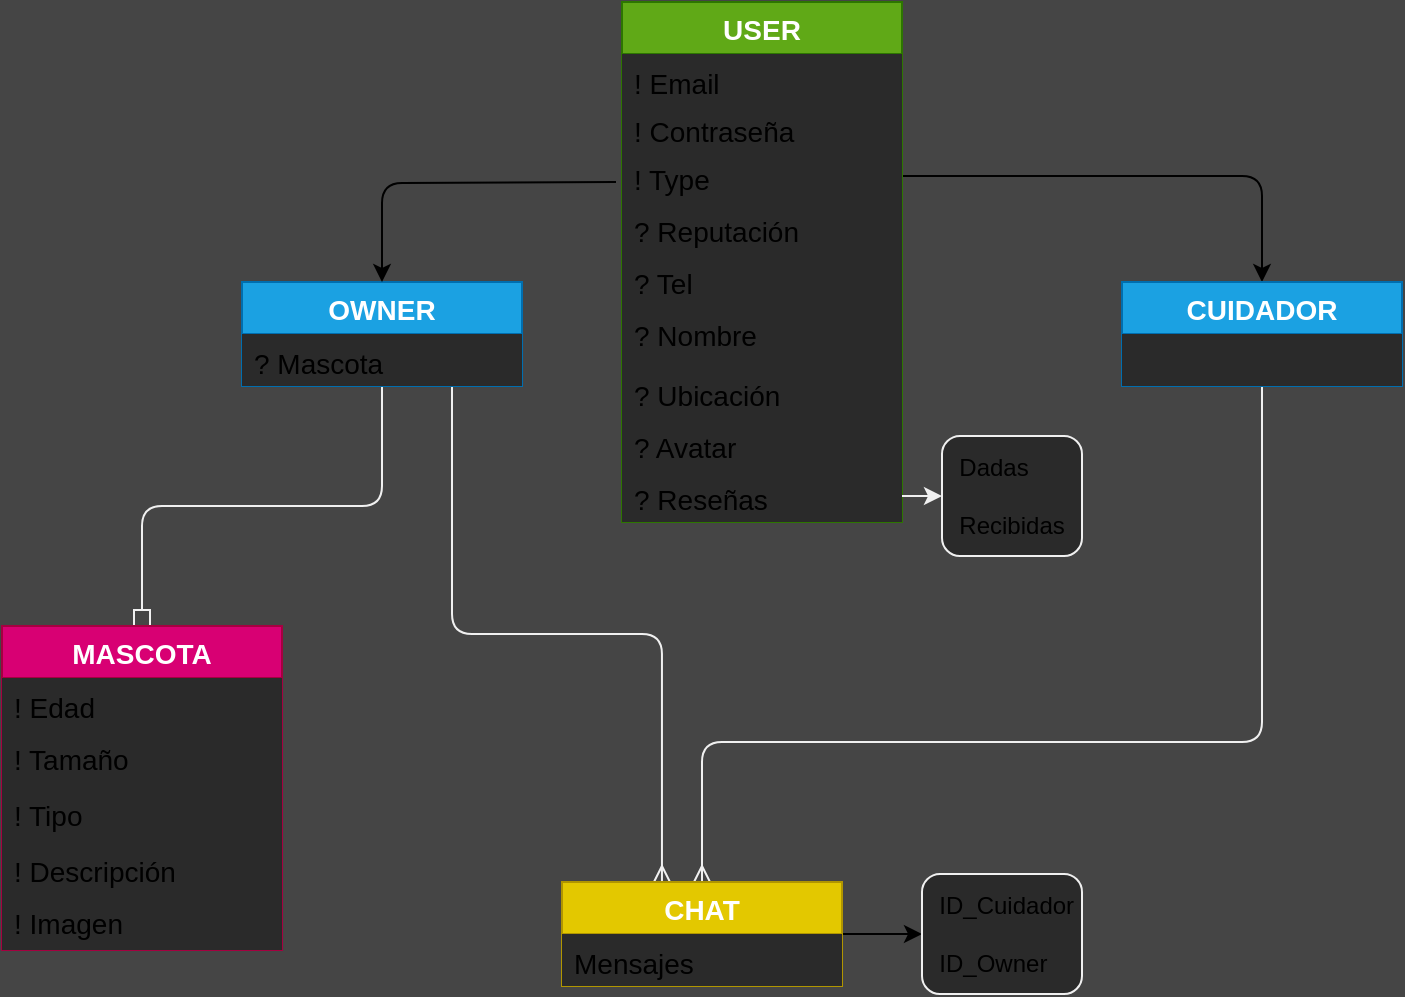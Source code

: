 <mxfile version="13.10.0" type="embed">
    <diagram id="NVehdqpk39zhvvLtluJd" name="Page-1">
        <mxGraphModel dx="785" dy="656" grid="0" gridSize="10" guides="1" tooltips="1" connect="1" arrows="1" fold="1" page="1" pageScale="1" pageWidth="850" pageHeight="1100" background="#454545" math="0" shadow="0">
            <root>
                <mxCell id="0"/>
                <mxCell id="1" parent="0"/>
                <mxCell id="85" style="edgeStyle=orthogonalEdgeStyle;curved=0;rounded=1;sketch=0;orthogonalLoop=1;jettySize=auto;html=1;entryX=0.5;entryY=0;entryDx=0;entryDy=0;strokeColor=#f0f0f0;endArrow=box;endFill=0;fontSize=14;" parent="1" source="29" target="53" edge="1">
                    <mxGeometry relative="1" as="geometry"/>
                </mxCell>
                <mxCell id="98" style="rounded=1;sketch=0;orthogonalLoop=1;jettySize=auto;elbow=vertical;html=1;exitX=0.75;exitY=1;exitDx=0;exitDy=0;strokeColor=#f0f0f0;edgeStyle=elbowEdgeStyle;endArrow=ERmany;endFill=0;entryX=0.357;entryY=0;entryDx=0;entryDy=0;entryPerimeter=0;fontSize=14;" parent="1" source="29" target="87" edge="1">
                    <mxGeometry relative="1" as="geometry">
                        <mxPoint x="540" y="380" as="targetPoint"/>
                    </mxGeometry>
                </mxCell>
                <mxCell id="29" value="OWNER" style="swimlane;fontStyle=1;childLayout=stackLayout;horizontal=1;startSize=26;fillColor=#1ba1e2;horizontalStack=0;resizeParent=1;resizeParentMax=0;resizeLast=0;collapsible=1;marginBottom=0;rounded=0;sketch=0;strokeColor=#006EAF;fontColor=#ffffff;swimlaneFillColor=#ffffff;fontSize=14;" parent="1" vertex="1">
                    <mxGeometry x="160" y="210" width="140" height="52" as="geometry"/>
                </mxCell>
                <mxCell id="31" value="? Mascota" style="text;strokeColor=none;align=left;verticalAlign=top;spacingLeft=4;spacingRight=4;overflow=hidden;rotatable=0;points=[[0,0.5],[1,0.5]];portConstraint=eastwest;fillColor=#2a2a2a;fontSize=14;" parent="29" vertex="1">
                    <mxGeometry y="26" width="140" height="26" as="geometry"/>
                </mxCell>
                <mxCell id="44" style="edgeStyle=orthogonalEdgeStyle;curved=0;rounded=1;sketch=0;orthogonalLoop=1;jettySize=auto;html=1;entryX=0.5;entryY=0;entryDx=0;entryDy=0;exitX=1;exitY=0.5;exitDx=0;exitDy=0;fontSize=14;" parent="1" source="43" target="40" edge="1">
                    <mxGeometry relative="1" as="geometry">
                        <mxPoint x="492" y="80" as="sourcePoint"/>
                    </mxGeometry>
                </mxCell>
                <mxCell id="34" value="USER" style="swimlane;fontStyle=1;childLayout=stackLayout;horizontal=1;startSize=26;fillColor=#60a917;horizontalStack=0;resizeParent=1;resizeParentMax=0;resizeLast=0;collapsible=1;marginBottom=0;rounded=0;sketch=0;strokeColor=#2D7600;fontColor=#ffffff;swimlaneFillColor=#ffffff;fontSize=14;" parent="1" vertex="1">
                    <mxGeometry x="350" y="70" width="140" height="260" as="geometry"/>
                </mxCell>
                <mxCell id="37" value="! Email" style="text;strokeColor=none;align=left;verticalAlign=top;spacingLeft=4;spacingRight=4;overflow=hidden;rotatable=0;points=[[0,0.5],[1,0.5]];portConstraint=eastwest;fillColor=#2a2a2a;fontSize=14;" parent="34" vertex="1">
                    <mxGeometry y="26" width="140" height="24" as="geometry"/>
                </mxCell>
                <mxCell id="79" value="! Contraseña" style="text;strokeColor=none;align=left;verticalAlign=top;spacingLeft=4;spacingRight=4;overflow=hidden;rotatable=0;points=[[0,0.5],[1,0.5]];portConstraint=eastwest;fillColor=#2a2a2a;fontSize=14;" parent="34" vertex="1">
                    <mxGeometry y="50" width="140" height="24" as="geometry"/>
                </mxCell>
                <mxCell id="43" value="! Type" style="text;strokeColor=none;align=left;verticalAlign=top;spacingLeft=4;spacingRight=4;overflow=hidden;rotatable=0;points=[[0,0.5],[1,0.5]];portConstraint=eastwest;fillColor=#2a2a2a;fontSize=14;" parent="34" vertex="1">
                    <mxGeometry y="74" width="140" height="26" as="geometry"/>
                </mxCell>
                <mxCell id="42" value="? Reputación" style="text;strokeColor=none;align=left;verticalAlign=top;spacingLeft=4;spacingRight=4;overflow=hidden;rotatable=0;points=[[0,0.5],[1,0.5]];portConstraint=eastwest;fillColor=#2a2a2a;fontSize=14;" parent="34" vertex="1">
                    <mxGeometry y="100" width="140" height="26" as="geometry"/>
                </mxCell>
                <mxCell id="36" value="? Tel" style="text;strokeColor=none;align=left;verticalAlign=top;spacingLeft=4;spacingRight=4;overflow=hidden;rotatable=0;points=[[0,0.5],[1,0.5]];portConstraint=eastwest;fillColor=#2a2a2a;fontSize=14;" parent="34" vertex="1">
                    <mxGeometry y="126" width="140" height="26" as="geometry"/>
                </mxCell>
                <mxCell id="45" value="? Nombre" style="text;strokeColor=none;align=left;verticalAlign=top;spacingLeft=4;spacingRight=4;overflow=hidden;rotatable=0;points=[[0,0.5],[1,0.5]];portConstraint=eastwest;fillColor=#2a2a2a;fontSize=14;" parent="34" vertex="1">
                    <mxGeometry y="152" width="140" height="30" as="geometry"/>
                </mxCell>
                <mxCell id="35" value="? Ubicación" style="text;strokeColor=none;align=left;verticalAlign=top;spacingLeft=4;spacingRight=4;overflow=hidden;rotatable=0;points=[[0,0.5],[1,0.5]];portConstraint=eastwest;fillColor=#2a2a2a;fontSize=14;" parent="34" vertex="1">
                    <mxGeometry y="182" width="140" height="26" as="geometry"/>
                </mxCell>
                <mxCell id="59" value="? Avatar" style="text;strokeColor=none;align=left;verticalAlign=top;spacingLeft=4;spacingRight=4;overflow=hidden;rotatable=0;points=[[0,0.5],[1,0.5]];portConstraint=eastwest;fillColor=#2a2a2a;fontSize=14;" parent="34" vertex="1">
                    <mxGeometry y="208" width="140" height="26" as="geometry"/>
                </mxCell>
                <mxCell id="102" value="? Reseñas" style="text;strokeColor=none;align=left;verticalAlign=top;spacingLeft=4;spacingRight=4;overflow=hidden;rotatable=0;points=[[0,0.5],[1,0.5]];portConstraint=eastwest;fillColor=#2a2a2a;fontSize=14;" parent="34" vertex="1">
                    <mxGeometry y="234" width="140" height="26" as="geometry"/>
                </mxCell>
                <mxCell id="38" style="edgeStyle=orthogonalEdgeStyle;curved=0;rounded=1;sketch=0;orthogonalLoop=1;jettySize=auto;html=1;entryX=0.5;entryY=0;entryDx=0;entryDy=0;fontSize=14;" parent="1" target="29" edge="1">
                    <mxGeometry relative="1" as="geometry">
                        <mxPoint x="347" y="160" as="sourcePoint"/>
                    </mxGeometry>
                </mxCell>
                <mxCell id="99" style="edgeStyle=elbowEdgeStyle;rounded=1;sketch=0;orthogonalLoop=1;jettySize=auto;elbow=vertical;html=1;exitX=0.5;exitY=1;exitDx=0;exitDy=0;strokeColor=#f0f0f0;endArrow=ERmany;endFill=0;fontSize=14;" parent="1" source="40" target="87" edge="1">
                    <mxGeometry relative="1" as="geometry">
                        <mxPoint x="570" y="380" as="targetPoint"/>
                        <Array as="points">
                            <mxPoint x="580" y="440"/>
                        </Array>
                    </mxGeometry>
                </mxCell>
                <mxCell id="40" value="CUIDADOR" style="swimlane;fontStyle=1;childLayout=stackLayout;horizontal=1;startSize=26;fillColor=#1ba1e2;horizontalStack=0;resizeParent=1;resizeParentMax=0;resizeLast=0;collapsible=1;marginBottom=0;rounded=0;sketch=0;strokeColor=#006EAF;fontColor=#ffffff;swimlaneFillColor=#ffffff;fontSize=14;" parent="1" vertex="1">
                    <mxGeometry x="600" y="210" width="140" height="52" as="geometry"/>
                </mxCell>
                <mxCell id="101" value="" style="text;strokeColor=none;align=left;verticalAlign=top;spacingLeft=4;spacingRight=4;overflow=hidden;rotatable=0;points=[[0,0.5],[1,0.5]];portConstraint=eastwest;fillColor=#2a2a2a;fontSize=14;" parent="40" vertex="1">
                    <mxGeometry y="26" width="140" height="26" as="geometry"/>
                </mxCell>
                <mxCell id="53" value="MASCOTA" style="swimlane;fontStyle=1;childLayout=stackLayout;horizontal=1;startSize=26;fillColor=#d80073;horizontalStack=0;resizeParent=1;resizeParentMax=0;resizeLast=0;collapsible=1;marginBottom=0;rounded=0;sketch=0;strokeColor=#A50040;fontColor=#ffffff;swimlaneFillColor=#ffffff;fontSize=14;" parent="1" vertex="1">
                    <mxGeometry x="40" y="382" width="140" height="162" as="geometry"/>
                </mxCell>
                <mxCell id="54" value="! Edad" style="text;strokeColor=none;align=left;verticalAlign=top;spacingLeft=4;spacingRight=4;overflow=hidden;rotatable=0;points=[[0,0.5],[1,0.5]];portConstraint=eastwest;fillColor=#2a2a2a;fontSize=14;" parent="53" vertex="1">
                    <mxGeometry y="26" width="140" height="26" as="geometry"/>
                </mxCell>
                <mxCell id="55" value="! Tamaño" style="text;strokeColor=none;align=left;verticalAlign=top;spacingLeft=4;spacingRight=4;overflow=hidden;rotatable=0;points=[[0,0.5],[1,0.5]];portConstraint=eastwest;fillColor=#2a2a2a;fontSize=14;" parent="53" vertex="1">
                    <mxGeometry y="52" width="140" height="28" as="geometry"/>
                </mxCell>
                <mxCell id="56" value="! Tipo" style="text;strokeColor=none;align=left;verticalAlign=top;spacingLeft=4;spacingRight=4;overflow=hidden;rotatable=0;points=[[0,0.5],[1,0.5]];portConstraint=eastwest;fillColor=#2a2a2a;fontSize=14;" parent="53" vertex="1">
                    <mxGeometry y="80" width="140" height="28" as="geometry"/>
                </mxCell>
                <mxCell id="58" value="! Descripción" style="text;strokeColor=none;align=left;verticalAlign=top;spacingLeft=4;spacingRight=4;overflow=hidden;rotatable=0;points=[[0,0.5],[1,0.5]];portConstraint=eastwest;fillColor=#2a2a2a;fontSize=14;" parent="53" vertex="1">
                    <mxGeometry y="108" width="140" height="26" as="geometry"/>
                </mxCell>
                <mxCell id="57" value="! Imagen" style="text;strokeColor=none;align=left;verticalAlign=top;spacingLeft=4;spacingRight=4;overflow=hidden;rotatable=0;points=[[0,0.5],[1,0.5]];portConstraint=eastwest;fillColor=#2a2a2a;fontSize=14;" parent="53" vertex="1">
                    <mxGeometry y="134" width="140" height="28" as="geometry"/>
                </mxCell>
                <mxCell id="74" value="&amp;nbsp; Dadas&lt;br style=&quot;font-size: 12px;&quot;&gt;&lt;br style=&quot;font-size: 12px;&quot;&gt;&lt;span style=&quot;font-size: 12px;&quot;&gt;&amp;nbsp; Recibidas&lt;/span&gt;" style="text;html=1;whiteSpace=wrap;verticalAlign=middle;overflow=hidden;rounded=1;sketch=0;glass=0;fillColor=#2a2a2a;strokeColor=#f0f0f0;fontSize=12;" parent="1" vertex="1">
                    <mxGeometry x="510" y="287" width="70" height="60" as="geometry"/>
                </mxCell>
                <mxCell id="78" style="edgeStyle=orthogonalEdgeStyle;curved=0;rounded=1;sketch=0;orthogonalLoop=1;jettySize=auto;html=1;entryX=0;entryY=0.5;entryDx=0;entryDy=0;strokeColor=#f0f0f0;exitX=1;exitY=0.5;exitDx=0;exitDy=0;fontSize=14;" parent="1" source="102" target="74" edge="1">
                    <mxGeometry relative="1" as="geometry"/>
                </mxCell>
                <mxCell id="103" value="" style="edgeStyle=orthogonalEdgeStyle;rounded=0;orthogonalLoop=1;jettySize=auto;html=1;endArrow=classic;endFill=1;fontSize=14;" parent="1" source="87" target="90" edge="1">
                    <mxGeometry relative="1" as="geometry"/>
                </mxCell>
                <mxCell id="87" value="CHAT" style="swimlane;fontStyle=1;childLayout=stackLayout;horizontal=1;startSize=26;fillColor=#e3c800;horizontalStack=0;resizeParent=1;resizeParentMax=0;resizeLast=0;collapsible=1;marginBottom=0;rounded=0;sketch=0;strokeColor=#B09500;fontColor=#ffffff;swimlaneFillColor=#ffffff;fontSize=14;" parent="1" vertex="1">
                    <mxGeometry x="320" y="510" width="140" height="52" as="geometry"/>
                </mxCell>
                <mxCell id="88" value="Mensajes" style="text;strokeColor=none;align=left;verticalAlign=top;spacingLeft=4;spacingRight=4;overflow=hidden;rotatable=0;points=[[0,0.5],[1,0.5]];portConstraint=eastwest;fillColor=#2a2a2a;fontSize=14;" parent="87" vertex="1">
                    <mxGeometry y="26" width="140" height="26" as="geometry"/>
                </mxCell>
                <mxCell id="90" value="&amp;nbsp; ID_Cuidador&lt;br style=&quot;font-size: 12px;&quot;&gt;&lt;br style=&quot;font-size: 12px;&quot;&gt;&lt;span style=&quot;font-size: 12px;&quot;&gt;&amp;nbsp; ID_Owner&lt;/span&gt;" style="text;html=1;whiteSpace=wrap;verticalAlign=middle;overflow=hidden;rounded=1;sketch=0;glass=0;fillColor=#2a2a2a;strokeColor=#f0f0f0;fontSize=12;" parent="1" vertex="1">
                    <mxGeometry x="500" y="506" width="80" height="60" as="geometry"/>
                </mxCell>
            </root>
        </mxGraphModel>
    </diagram>
</mxfile>